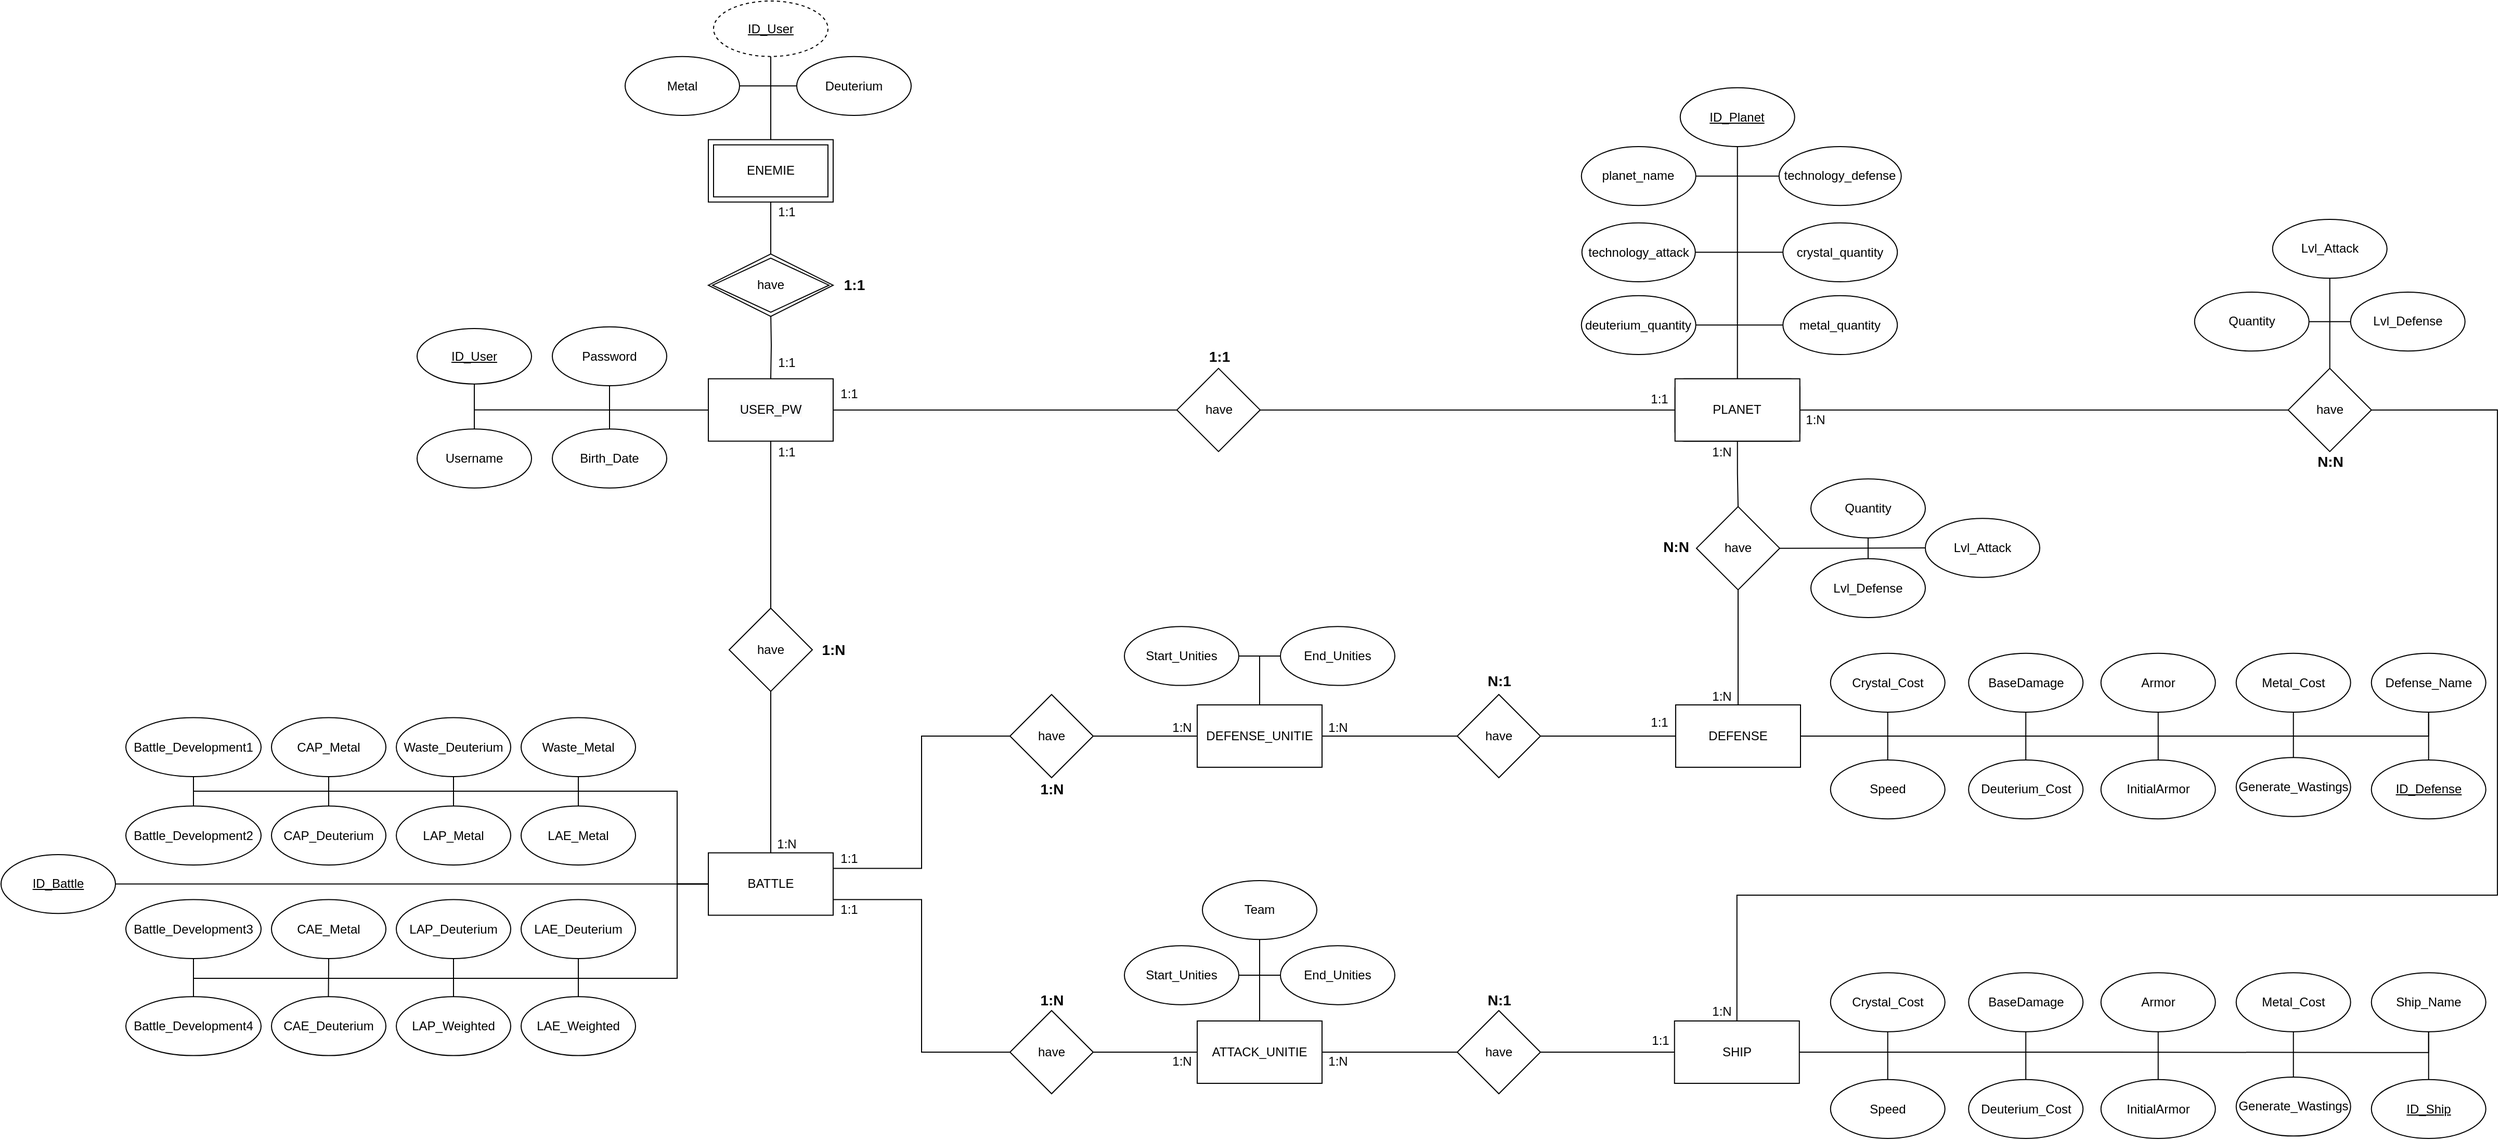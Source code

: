 <mxfile version="18.0.5" type="device"><diagram id="WYUygx-uGnB86wRrN0cQ" name="Page-1"><mxGraphModel dx="1038" dy="521" grid="1" gridSize="10" guides="1" tooltips="1" connect="1" arrows="1" fold="1" page="1" pageScale="1" pageWidth="827" pageHeight="1169" math="0" shadow="0"><root><mxCell id="0"/><mxCell id="1" parent="0"/><mxCell id="ohvW5mJ8egIb3ybMiCgC-167" style="edgeStyle=orthogonalEdgeStyle;rounded=0;orthogonalLoop=1;jettySize=auto;html=1;exitX=1;exitY=0.5;exitDx=0;exitDy=0;entryX=0;entryY=0.5;entryDx=0;entryDy=0;endArrow=none;endFill=0;" parent="1" source="6YIrO5ZXPDaVJEwFv6me-17" target="ohvW5mJ8egIb3ybMiCgC-154" edge="1"><mxGeometry relative="1" as="geometry"/></mxCell><mxCell id="6YIrO5ZXPDaVJEwFv6me-17" value="have" style="rhombus;whiteSpace=wrap;html=1;" parent="1" vertex="1"><mxGeometry x="1160.5" y="413.32" width="80" height="80" as="geometry"/></mxCell><mxCell id="j-4rNyqUVBgKODpqwFoY-155" style="edgeStyle=orthogonalEdgeStyle;rounded=0;orthogonalLoop=1;jettySize=auto;html=1;exitX=1;exitY=0.5;exitDx=0;exitDy=0;entryX=0.5;entryY=0;entryDx=0;entryDy=0;endArrow=none;endFill=0;" parent="1" source="6YIrO5ZXPDaVJEwFv6me-51" target="ohvW5mJ8egIb3ybMiCgC-158" edge="1"><mxGeometry relative="1" as="geometry"><Array as="points"><mxPoint x="2430" y="453"/><mxPoint x="2430" y="920"/><mxPoint x="1699" y="920"/></Array></mxGeometry></mxCell><mxCell id="j-4rNyqUVBgKODpqwFoY-156" style="edgeStyle=orthogonalEdgeStyle;rounded=0;orthogonalLoop=1;jettySize=auto;html=1;exitX=0.5;exitY=0;exitDx=0;exitDy=0;entryX=0.5;entryY=1;entryDx=0;entryDy=0;endArrow=none;endFill=0;" parent="1" source="6YIrO5ZXPDaVJEwFv6me-51" target="j-4rNyqUVBgKODpqwFoY-54" edge="1"><mxGeometry relative="1" as="geometry"/></mxCell><mxCell id="6YIrO5ZXPDaVJEwFv6me-51" value="have" style="rhombus;whiteSpace=wrap;html=1;" parent="1" vertex="1"><mxGeometry x="2228.87" y="413.32" width="80" height="80" as="geometry"/></mxCell><mxCell id="6YIrO5ZXPDaVJEwFv6me-54" value="DEFENSE" style="rounded=0;whiteSpace=wrap;html=1;" parent="1" vertex="1"><mxGeometry x="1640" y="736.99" width="120" height="60" as="geometry"/></mxCell><mxCell id="j-4rNyqUVBgKODpqwFoY-55" style="edgeStyle=orthogonalEdgeStyle;rounded=0;orthogonalLoop=1;jettySize=auto;html=1;exitX=0.5;exitY=0;exitDx=0;exitDy=0;entryX=0.5;entryY=0.95;entryDx=0;entryDy=0;endArrow=none;endFill=0;entryPerimeter=0;" parent="1" source="6YIrO5ZXPDaVJEwFv6me-103" target="6YIrO5ZXPDaVJEwFv6me-105" edge="1"><mxGeometry relative="1" as="geometry"><mxPoint x="770" y="729.98" as="targetPoint"/></mxGeometry></mxCell><mxCell id="j-4rNyqUVBgKODpqwFoY-112" style="edgeStyle=orthogonalEdgeStyle;rounded=0;orthogonalLoop=1;jettySize=auto;html=1;exitX=1;exitY=0.25;exitDx=0;exitDy=0;entryX=0;entryY=0.5;entryDx=0;entryDy=0;endArrow=none;endFill=0;" parent="1" source="6YIrO5ZXPDaVJEwFv6me-103" target="9C2i_kmbp8uAYkQODqvG-3" edge="1"><mxGeometry relative="1" as="geometry"><mxPoint x="970" y="767" as="targetPoint"/></mxGeometry></mxCell><mxCell id="j-4rNyqUVBgKODpqwFoY-114" style="edgeStyle=orthogonalEdgeStyle;rounded=0;orthogonalLoop=1;jettySize=auto;html=1;exitX=1;exitY=0.75;exitDx=0;exitDy=0;entryX=0;entryY=0.5;entryDx=0;entryDy=0;endArrow=none;endFill=0;" parent="1" source="6YIrO5ZXPDaVJEwFv6me-103" target="9C2i_kmbp8uAYkQODqvG-4" edge="1"><mxGeometry relative="1" as="geometry"><mxPoint x="970" y="1071" as="targetPoint"/></mxGeometry></mxCell><mxCell id="YRT9ZFOHaoRwkXGgSKSp-3" style="edgeStyle=orthogonalEdgeStyle;rounded=0;orthogonalLoop=1;jettySize=auto;html=1;exitX=0;exitY=0.5;exitDx=0;exitDy=0;entryX=0.5;entryY=1;entryDx=0;entryDy=0;endArrow=none;endFill=0;" parent="1" source="6YIrO5ZXPDaVJEwFv6me-103" target="YRT9ZFOHaoRwkXGgSKSp-1" edge="1"><mxGeometry relative="1" as="geometry"><Array as="points"><mxPoint x="680" y="909"/><mxPoint x="680" y="820"/><mxPoint x="215" y="820"/></Array></mxGeometry></mxCell><mxCell id="6YIrO5ZXPDaVJEwFv6me-103" value="BATTLE" style="rounded=0;whiteSpace=wrap;html=1;" parent="1" vertex="1"><mxGeometry x="710" y="879.3" width="120" height="60" as="geometry"/></mxCell><mxCell id="ohvW5mJ8egIb3ybMiCgC-115" style="edgeStyle=orthogonalEdgeStyle;rounded=0;orthogonalLoop=1;jettySize=auto;html=1;exitX=1;exitY=0.5;exitDx=0;exitDy=0;entryX=0;entryY=0.5;entryDx=0;entryDy=0;endArrow=none;endFill=0;" parent="1" source="6YIrO5ZXPDaVJEwFv6me-104" target="6YIrO5ZXPDaVJEwFv6me-103" edge="1"><mxGeometry relative="1" as="geometry"/></mxCell><mxCell id="6YIrO5ZXPDaVJEwFv6me-104" value="&lt;u&gt;ID_Battle&lt;/u&gt;" style="ellipse;whiteSpace=wrap;html=1;" parent="1" vertex="1"><mxGeometry x="30" y="880.96" width="110" height="56.67" as="geometry"/></mxCell><mxCell id="6YIrO5ZXPDaVJEwFv6me-105" value="have" style="rhombus;whiteSpace=wrap;html=1;" parent="1" vertex="1"><mxGeometry x="730" y="643.98" width="80" height="80" as="geometry"/></mxCell><mxCell id="6YIrO5ZXPDaVJEwFv6me-109" value="LAP_Metal" style="ellipse;whiteSpace=wrap;html=1;" parent="1" vertex="1"><mxGeometry x="410" y="834.29" width="110" height="56.67" as="geometry"/></mxCell><mxCell id="DW7gP-jCszb6vveydAVp-3" value="&lt;b&gt;&lt;font style=&quot;font-size: 14px&quot;&gt;1:1&lt;/font&gt;&lt;/b&gt;" style="text;html=1;align=center;verticalAlign=middle;resizable=0;points=[];autosize=1;strokeColor=none;fillColor=none;" parent="1" vertex="1"><mxGeometry x="1180.5" y="391.65" width="40" height="20" as="geometry"/></mxCell><mxCell id="DW7gP-jCszb6vveydAVp-5" value="&lt;font style=&quot;font-size: 12px&quot;&gt;1:N&lt;/font&gt;" style="text;html=1;align=center;verticalAlign=middle;resizable=0;points=[];autosize=1;strokeColor=none;fillColor=none;fontSize=14;" parent="1" vertex="1"><mxGeometry x="1668.87" y="1021" width="30" height="20" as="geometry"/></mxCell><mxCell id="DW7gP-jCszb6vveydAVp-11" value="1:N" style="text;html=1;align=center;verticalAlign=middle;resizable=0;points=[];autosize=1;strokeColor=none;fillColor=none;fontSize=12;" parent="1" vertex="1"><mxGeometry x="770" y="860.96" width="30" height="20" as="geometry"/></mxCell><mxCell id="DW7gP-jCszb6vveydAVp-12" value="&lt;font style=&quot;font-size: 14px&quot;&gt;&lt;b&gt;1:N&lt;/b&gt;&lt;/font&gt;" style="text;html=1;align=center;verticalAlign=middle;resizable=0;points=[];autosize=1;strokeColor=none;fillColor=none;fontSize=12;" parent="1" vertex="1"><mxGeometry x="810" y="673.98" width="40" height="20" as="geometry"/></mxCell><mxCell id="j-4rNyqUVBgKODpqwFoY-119" style="edgeStyle=orthogonalEdgeStyle;rounded=0;orthogonalLoop=1;jettySize=auto;html=1;exitX=1;exitY=0.5;exitDx=0;exitDy=0;entryX=0;entryY=0.5;entryDx=0;entryDy=0;endArrow=none;endFill=0;" parent="1" source="9C2i_kmbp8uAYkQODqvG-1" target="j-4rNyqUVBgKODpqwFoY-159" edge="1"><mxGeometry relative="1" as="geometry"><mxPoint x="1410" y="1071" as="targetPoint"/><mxPoint x="1300" y="1071" as="sourcePoint"/></mxGeometry></mxCell><mxCell id="ohvW5mJ8egIb3ybMiCgC-110" style="edgeStyle=orthogonalEdgeStyle;rounded=0;orthogonalLoop=1;jettySize=auto;html=1;exitX=0.5;exitY=1;exitDx=0;exitDy=0;entryX=0.5;entryY=0;entryDx=0;entryDy=0;endArrow=none;endFill=0;" parent="1" source="ohvW5mJ8egIb3ybMiCgC-94" target="ohvW5mJ8egIb3ybMiCgC-96" edge="1"><mxGeometry relative="1" as="geometry"/></mxCell><mxCell id="ohvW5mJ8egIb3ybMiCgC-94" value="CAP_Metal" style="ellipse;whiteSpace=wrap;html=1;" parent="1" vertex="1"><mxGeometry x="290" y="749.3" width="110" height="56.67" as="geometry"/></mxCell><mxCell id="ohvW5mJ8egIb3ybMiCgC-114" style="edgeStyle=orthogonalEdgeStyle;rounded=0;orthogonalLoop=1;jettySize=auto;html=1;exitX=0.5;exitY=1;exitDx=0;exitDy=0;endArrow=none;endFill=0;" parent="1" source="ohvW5mJ8egIb3ybMiCgC-95" edge="1"><mxGeometry relative="1" as="geometry"><mxPoint x="344.739" y="1019.3" as="targetPoint"/></mxGeometry></mxCell><mxCell id="ohvW5mJ8egIb3ybMiCgC-95" value="CAE_Metal" style="ellipse;whiteSpace=wrap;html=1;" parent="1" vertex="1"><mxGeometry x="290" y="924.29" width="110" height="56.67" as="geometry"/></mxCell><mxCell id="ohvW5mJ8egIb3ybMiCgC-96" value="CAP_Deuterium" style="ellipse;whiteSpace=wrap;html=1;" parent="1" vertex="1"><mxGeometry x="290" y="834.29" width="110" height="56.67" as="geometry"/></mxCell><mxCell id="YRT9ZFOHaoRwkXGgSKSp-2" style="edgeStyle=orthogonalEdgeStyle;rounded=0;orthogonalLoop=1;jettySize=auto;html=1;exitX=0.5;exitY=0;exitDx=0;exitDy=0;entryX=0;entryY=0.5;entryDx=0;entryDy=0;endArrow=none;endFill=0;" parent="1" source="YRT9ZFOHaoRwkXGgSKSp-6" target="6YIrO5ZXPDaVJEwFv6me-103" edge="1"><mxGeometry relative="1" as="geometry"><Array as="points"><mxPoint x="215" y="1000"/><mxPoint x="680" y="1000"/><mxPoint x="680" y="909"/></Array></mxGeometry></mxCell><mxCell id="ohvW5mJ8egIb3ybMiCgC-97" value="CAE_Deuterium" style="ellipse;whiteSpace=wrap;html=1;" parent="1" vertex="1"><mxGeometry x="290" y="1017.63" width="110" height="56.67" as="geometry"/></mxCell><mxCell id="ohvW5mJ8egIb3ybMiCgC-113" style="edgeStyle=orthogonalEdgeStyle;rounded=0;orthogonalLoop=1;jettySize=auto;html=1;exitX=0.5;exitY=1;exitDx=0;exitDy=0;entryX=0.5;entryY=0;entryDx=0;entryDy=0;endArrow=none;endFill=0;" parent="1" source="ohvW5mJ8egIb3ybMiCgC-100" target="ohvW5mJ8egIb3ybMiCgC-101" edge="1"><mxGeometry relative="1" as="geometry"/></mxCell><mxCell id="ohvW5mJ8egIb3ybMiCgC-100" value="LAP_Deuterium" style="ellipse;whiteSpace=wrap;html=1;" parent="1" vertex="1"><mxGeometry x="410" y="924.29" width="110" height="56.67" as="geometry"/></mxCell><mxCell id="ohvW5mJ8egIb3ybMiCgC-101" value="LAP_Weighted" style="ellipse;whiteSpace=wrap;html=1;" parent="1" vertex="1"><mxGeometry x="410" y="1017.63" width="110" height="56.67" as="geometry"/></mxCell><mxCell id="ohvW5mJ8egIb3ybMiCgC-102" value="LAE_Metal" style="ellipse;whiteSpace=wrap;html=1;" parent="1" vertex="1"><mxGeometry x="530" y="834.29" width="110" height="56.67" as="geometry"/></mxCell><mxCell id="ohvW5mJ8egIb3ybMiCgC-112" style="edgeStyle=orthogonalEdgeStyle;rounded=0;orthogonalLoop=1;jettySize=auto;html=1;exitX=0.5;exitY=1;exitDx=0;exitDy=0;entryX=0.5;entryY=0;entryDx=0;entryDy=0;endArrow=none;endFill=0;" parent="1" source="ohvW5mJ8egIb3ybMiCgC-103" target="ohvW5mJ8egIb3ybMiCgC-104" edge="1"><mxGeometry relative="1" as="geometry"/></mxCell><mxCell id="ohvW5mJ8egIb3ybMiCgC-103" value="LAE_Deuterium" style="ellipse;whiteSpace=wrap;html=1;" parent="1" vertex="1"><mxGeometry x="530" y="924.29" width="110" height="56.67" as="geometry"/></mxCell><mxCell id="ohvW5mJ8egIb3ybMiCgC-104" value="LAE_Weighted" style="ellipse;whiteSpace=wrap;html=1;" parent="1" vertex="1"><mxGeometry x="530" y="1017.63" width="110" height="56.67" as="geometry"/></mxCell><mxCell id="ohvW5mJ8egIb3ybMiCgC-108" style="edgeStyle=orthogonalEdgeStyle;rounded=0;orthogonalLoop=1;jettySize=auto;html=1;exitX=0.5;exitY=1;exitDx=0;exitDy=0;entryX=0.5;entryY=0;entryDx=0;entryDy=0;endArrow=none;endFill=0;" parent="1" source="ohvW5mJ8egIb3ybMiCgC-105" target="ohvW5mJ8egIb3ybMiCgC-102" edge="1"><mxGeometry relative="1" as="geometry"/></mxCell><mxCell id="ohvW5mJ8egIb3ybMiCgC-105" value="Waste_Metal" style="ellipse;whiteSpace=wrap;html=1;" parent="1" vertex="1"><mxGeometry x="530" y="749.3" width="110" height="56.67" as="geometry"/></mxCell><mxCell id="ohvW5mJ8egIb3ybMiCgC-109" style="edgeStyle=orthogonalEdgeStyle;rounded=0;orthogonalLoop=1;jettySize=auto;html=1;exitX=0.5;exitY=1;exitDx=0;exitDy=0;entryX=0.5;entryY=0;entryDx=0;entryDy=0;endArrow=none;endFill=0;" parent="1" source="ohvW5mJ8egIb3ybMiCgC-106" target="6YIrO5ZXPDaVJEwFv6me-109" edge="1"><mxGeometry relative="1" as="geometry"/></mxCell><mxCell id="ohvW5mJ8egIb3ybMiCgC-106" value="Waste_Deuterium" style="ellipse;whiteSpace=wrap;html=1;" parent="1" vertex="1"><mxGeometry x="410" y="749.3" width="110" height="56.67" as="geometry"/></mxCell><mxCell id="ohvW5mJ8egIb3ybMiCgC-116" style="edgeStyle=orthogonalEdgeStyle;rounded=0;orthogonalLoop=1;jettySize=auto;html=1;exitX=0;exitY=0.5;exitDx=0;exitDy=0;entryX=0.5;entryY=1;entryDx=0;entryDy=0;endArrow=none;endFill=0;" parent="1" source="ohvW5mJ8egIb3ybMiCgC-117" target="ohvW5mJ8egIb3ybMiCgC-121" edge="1"><mxGeometry relative="1" as="geometry"/></mxCell><mxCell id="ohvW5mJ8egIb3ybMiCgC-168" style="edgeStyle=orthogonalEdgeStyle;rounded=0;orthogonalLoop=1;jettySize=auto;html=1;exitX=1;exitY=0.5;exitDx=0;exitDy=0;entryX=0;entryY=0.5;entryDx=0;entryDy=0;endArrow=none;endFill=0;" parent="1" source="ohvW5mJ8egIb3ybMiCgC-117" target="6YIrO5ZXPDaVJEwFv6me-17" edge="1"><mxGeometry relative="1" as="geometry"/></mxCell><mxCell id="5bpoeHParDZE0IXTmBn5-54" style="edgeStyle=orthogonalEdgeStyle;rounded=0;orthogonalLoop=1;jettySize=auto;html=1;exitX=0.5;exitY=1;exitDx=0;exitDy=0;entryX=0.5;entryY=0;entryDx=0;entryDy=0;endArrow=none;endFill=0;" parent="1" source="ohvW5mJ8egIb3ybMiCgC-117" target="6YIrO5ZXPDaVJEwFv6me-105" edge="1"><mxGeometry relative="1" as="geometry"/></mxCell><mxCell id="ohvW5mJ8egIb3ybMiCgC-117" value="&lt;span style=&quot;color: rgb(0, 0, 0); font-family: helvetica; font-size: 12px; font-style: normal; font-weight: 400; letter-spacing: normal; text-align: center; text-indent: 0px; text-transform: none; word-spacing: 0px; background-color: rgb(248, 249, 250); display: inline; float: none;&quot;&gt;USER_PW&lt;/span&gt;" style="rounded=0;whiteSpace=wrap;html=1;" parent="1" vertex="1"><mxGeometry x="710" y="423.32" width="120" height="60" as="geometry"/></mxCell><mxCell id="ohvW5mJ8egIb3ybMiCgC-118" value="1:1" style="text;html=1;align=center;verticalAlign=middle;resizable=0;points=[];autosize=1;strokeColor=none;fillColor=none;" parent="1" vertex="1"><mxGeometry x="830" y="428.31" width="30" height="20" as="geometry"/></mxCell><mxCell id="ohvW5mJ8egIb3ybMiCgC-119" value="&lt;font style=&quot;font-size: 12px&quot;&gt;1:1&lt;/font&gt;" style="text;html=1;align=center;verticalAlign=middle;resizable=0;points=[];autosize=1;strokeColor=none;fillColor=none;fontSize=14;" parent="1" vertex="1"><mxGeometry x="770" y="483.32" width="30" height="20" as="geometry"/></mxCell><mxCell id="ohvW5mJ8egIb3ybMiCgC-120" style="edgeStyle=orthogonalEdgeStyle;rounded=0;orthogonalLoop=1;jettySize=auto;html=1;exitX=0.5;exitY=1;exitDx=0;exitDy=0;entryX=0.5;entryY=0;entryDx=0;entryDy=0;endArrow=none;endFill=0;" parent="1" source="ohvW5mJ8egIb3ybMiCgC-121" target="ohvW5mJ8egIb3ybMiCgC-122" edge="1"><mxGeometry relative="1" as="geometry"/></mxCell><mxCell id="ohvW5mJ8egIb3ybMiCgC-121" value="&lt;u&gt;ID_User&lt;/u&gt;" style="ellipse;whiteSpace=wrap;html=1;" parent="1" vertex="1"><mxGeometry x="430" y="374.99" width="110" height="53.33" as="geometry"/></mxCell><mxCell id="ohvW5mJ8egIb3ybMiCgC-122" value="Username" style="ellipse;whiteSpace=wrap;html=1;" parent="1" vertex="1"><mxGeometry x="430" y="471.65" width="110" height="56.67" as="geometry"/></mxCell><mxCell id="ohvW5mJ8egIb3ybMiCgC-123" value="Birth_Date" style="ellipse;whiteSpace=wrap;html=1;" parent="1" vertex="1"><mxGeometry x="560" y="471.65" width="110" height="56.67" as="geometry"/></mxCell><mxCell id="ohvW5mJ8egIb3ybMiCgC-124" style="edgeStyle=orthogonalEdgeStyle;rounded=0;orthogonalLoop=1;jettySize=auto;html=1;exitX=0.5;exitY=1;exitDx=0;exitDy=0;entryX=0.5;entryY=0;entryDx=0;entryDy=0;endArrow=none;endFill=0;" parent="1" source="ohvW5mJ8egIb3ybMiCgC-125" target="ohvW5mJ8egIb3ybMiCgC-123" edge="1"><mxGeometry relative="1" as="geometry"/></mxCell><mxCell id="ohvW5mJ8egIb3ybMiCgC-125" value="Password" style="ellipse;whiteSpace=wrap;html=1;" parent="1" vertex="1"><mxGeometry x="560" y="373.32" width="110" height="56.67" as="geometry"/></mxCell><mxCell id="ohvW5mJ8egIb3ybMiCgC-126" style="edgeStyle=orthogonalEdgeStyle;rounded=0;orthogonalLoop=1;jettySize=auto;html=1;exitX=0.5;exitY=1;exitDx=0;exitDy=0;entryX=0.5;entryY=0;entryDx=0;entryDy=0;endArrow=none;endFill=0;" parent="1" target="ohvW5mJ8egIb3ybMiCgC-117" edge="1"><mxGeometry relative="1" as="geometry"><mxPoint x="770" y="358.32" as="sourcePoint"/></mxGeometry></mxCell><mxCell id="ohvW5mJ8egIb3ybMiCgC-127" style="edgeStyle=orthogonalEdgeStyle;rounded=0;orthogonalLoop=1;jettySize=auto;html=1;exitX=0.5;exitY=0;exitDx=0;exitDy=0;entryX=0.5;entryY=1;entryDx=0;entryDy=0;endArrow=none;endFill=0;" parent="1" source="ohvW5mJ8egIb3ybMiCgC-128" target="ohvW5mJ8egIb3ybMiCgC-130" edge="1"><mxGeometry relative="1" as="geometry"/></mxCell><mxCell id="ohvW5mJ8egIb3ybMiCgC-128" value="have" style="shape=rhombus;double=1;perimeter=rhombusPerimeter;whiteSpace=wrap;html=1;align=center;" parent="1" vertex="1"><mxGeometry x="710" y="303.33" width="120" height="60" as="geometry"/></mxCell><mxCell id="ohvW5mJ8egIb3ybMiCgC-130" value="&lt;span style=&quot;font-family: helvetica;&quot;&gt;ENEMIE&lt;/span&gt;" style="shape=ext;margin=3;double=1;whiteSpace=wrap;html=1;align=center;" parent="1" vertex="1"><mxGeometry x="710" y="193.33" width="120" height="60" as="geometry"/></mxCell><mxCell id="ohvW5mJ8egIb3ybMiCgC-131" value="Deuterium" style="ellipse;whiteSpace=wrap;html=1;" parent="1" vertex="1"><mxGeometry x="795" y="113.33" width="110" height="56.67" as="geometry"/></mxCell><mxCell id="zBSGr6cAdrhat2l4cwSK-2" style="edgeStyle=orthogonalEdgeStyle;rounded=0;orthogonalLoop=1;jettySize=auto;html=1;exitX=1;exitY=0.5;exitDx=0;exitDy=0;entryX=0;entryY=0.5;entryDx=0;entryDy=0;endArrow=none;endFill=0;" edge="1" parent="1" source="ohvW5mJ8egIb3ybMiCgC-134" target="ohvW5mJ8egIb3ybMiCgC-131"><mxGeometry relative="1" as="geometry"/></mxCell><mxCell id="ohvW5mJ8egIb3ybMiCgC-134" value="Metal" style="ellipse;whiteSpace=wrap;html=1;" parent="1" vertex="1"><mxGeometry x="630" y="113.33" width="110" height="56.67" as="geometry"/></mxCell><mxCell id="zBSGr6cAdrhat2l4cwSK-1" style="edgeStyle=orthogonalEdgeStyle;rounded=0;orthogonalLoop=1;jettySize=auto;html=1;exitX=0.5;exitY=1;exitDx=0;exitDy=0;entryX=0.5;entryY=0;entryDx=0;entryDy=0;endArrow=none;endFill=0;" edge="1" parent="1" source="ohvW5mJ8egIb3ybMiCgC-136" target="ohvW5mJ8egIb3ybMiCgC-130"><mxGeometry relative="1" as="geometry"/></mxCell><mxCell id="ohvW5mJ8egIb3ybMiCgC-136" value="&lt;u&gt;ID_User&lt;/u&gt;" style="ellipse;whiteSpace=wrap;html=1;align=center;dashed=1;" parent="1" vertex="1"><mxGeometry x="715" y="60.0" width="110" height="53.33" as="geometry"/></mxCell><mxCell id="ohvW5mJ8egIb3ybMiCgC-137" value="1:1" style="text;html=1;align=center;verticalAlign=middle;resizable=0;points=[];autosize=1;strokeColor=none;fillColor=none;" parent="1" vertex="1"><mxGeometry x="770" y="398.32" width="30" height="20" as="geometry"/></mxCell><mxCell id="ohvW5mJ8egIb3ybMiCgC-138" value="1:1" style="text;html=1;align=center;verticalAlign=middle;resizable=0;points=[];autosize=1;strokeColor=none;fillColor=none;" parent="1" vertex="1"><mxGeometry x="770" y="253.33" width="30" height="20" as="geometry"/></mxCell><mxCell id="ohvW5mJ8egIb3ybMiCgC-139" value="&lt;font style=&quot;font-size: 14px&quot;&gt;&lt;b&gt;1:1&lt;/b&gt;&lt;/font&gt;" style="text;html=1;align=center;verticalAlign=middle;resizable=0;points=[];autosize=1;strokeColor=none;fillColor=none;fontSize=12;" parent="1" vertex="1"><mxGeometry x="830" y="323.33" width="40" height="20" as="geometry"/></mxCell><mxCell id="ohvW5mJ8egIb3ybMiCgC-140" style="edgeStyle=orthogonalEdgeStyle;rounded=0;orthogonalLoop=1;jettySize=auto;html=1;exitX=0.5;exitY=0;exitDx=0;exitDy=0;entryX=0.5;entryY=1;entryDx=0;entryDy=0;endArrow=none;endFill=0;" parent="1" source="ohvW5mJ8egIb3ybMiCgC-141" target="ohvW5mJ8egIb3ybMiCgC-143" edge="1"><mxGeometry relative="1" as="geometry"/></mxCell><mxCell id="ohvW5mJ8egIb3ybMiCgC-141" value="PLANET" style="rounded=1;whiteSpace=wrap;html=1;" parent="1" vertex="1"><mxGeometry x="1639.37" y="423.32" width="120" height="60" as="geometry"/></mxCell><mxCell id="ohvW5mJ8egIb3ybMiCgC-143" value="&lt;u&gt;ID_Planet&lt;/u&gt;" style="ellipse;whiteSpace=wrap;html=1;" parent="1" vertex="1"><mxGeometry x="1644.37" y="143.32" width="110" height="56.67" as="geometry"/></mxCell><mxCell id="ohvW5mJ8egIb3ybMiCgC-144" style="edgeStyle=orthogonalEdgeStyle;rounded=0;orthogonalLoop=1;jettySize=auto;html=1;exitX=1;exitY=0.5;exitDx=0;exitDy=0;entryX=0;entryY=0.5;entryDx=0;entryDy=0;endArrow=none;endFill=0;" parent="1" source="ohvW5mJ8egIb3ybMiCgC-145" target="ohvW5mJ8egIb3ybMiCgC-150" edge="1"><mxGeometry relative="1" as="geometry"/></mxCell><mxCell id="ohvW5mJ8egIb3ybMiCgC-145" value="planet_name" style="ellipse;whiteSpace=wrap;html=1;" parent="1" vertex="1"><mxGeometry x="1549.37" y="199.99" width="110" height="56.67" as="geometry"/></mxCell><mxCell id="ohvW5mJ8egIb3ybMiCgC-146" value="crystal_quantity" style="ellipse;whiteSpace=wrap;html=1;" parent="1" vertex="1"><mxGeometry x="1743.13" y="273.32" width="110" height="56.67" as="geometry"/></mxCell><mxCell id="ohvW5mJ8egIb3ybMiCgC-147" value="metal_quantity" style="ellipse;whiteSpace=wrap;html=1;" parent="1" vertex="1"><mxGeometry x="1743.13" y="343.32" width="110" height="56.67" as="geometry"/></mxCell><mxCell id="ohvW5mJ8egIb3ybMiCgC-148" style="edgeStyle=orthogonalEdgeStyle;rounded=0;orthogonalLoop=1;jettySize=auto;html=1;exitX=1;exitY=0.5;exitDx=0;exitDy=0;entryX=0;entryY=0.5;entryDx=0;entryDy=0;endArrow=none;endFill=0;" parent="1" source="ohvW5mJ8egIb3ybMiCgC-149" target="ohvW5mJ8egIb3ybMiCgC-147" edge="1"><mxGeometry relative="1" as="geometry"/></mxCell><mxCell id="ohvW5mJ8egIb3ybMiCgC-149" value="deuterium_quantity" style="ellipse;whiteSpace=wrap;html=1;" parent="1" vertex="1"><mxGeometry x="1549.37" y="343.32" width="110" height="56.67" as="geometry"/></mxCell><mxCell id="ohvW5mJ8egIb3ybMiCgC-150" value="technology_defense" style="ellipse;whiteSpace=wrap;html=1;" parent="1" vertex="1"><mxGeometry x="1739.37" y="199.99" width="117.51" height="56.67" as="geometry"/></mxCell><mxCell id="ohvW5mJ8egIb3ybMiCgC-151" style="edgeStyle=orthogonalEdgeStyle;rounded=0;orthogonalLoop=1;jettySize=auto;html=1;exitX=1;exitY=0.5;exitDx=0;exitDy=0;entryX=0;entryY=0.5;entryDx=0;entryDy=0;endArrow=none;endFill=0;" parent="1" source="ohvW5mJ8egIb3ybMiCgC-152" target="ohvW5mJ8egIb3ybMiCgC-146" edge="1"><mxGeometry relative="1" as="geometry"/></mxCell><mxCell id="ohvW5mJ8egIb3ybMiCgC-152" value="technology_attack" style="ellipse;whiteSpace=wrap;html=1;" parent="1" vertex="1"><mxGeometry x="1549.87" y="273.32" width="109" height="56.67" as="geometry"/></mxCell><mxCell id="j-4rNyqUVBgKODpqwFoY-95" style="edgeStyle=orthogonalEdgeStyle;rounded=0;orthogonalLoop=1;jettySize=auto;html=1;exitX=0.5;exitY=1;exitDx=0;exitDy=0;entryX=0.5;entryY=0;entryDx=0;entryDy=0;endArrow=none;endFill=0;" parent="1" source="ohvW5mJ8egIb3ybMiCgC-154" target="j-4rNyqUVBgKODpqwFoY-36" edge="1"><mxGeometry relative="1" as="geometry"/></mxCell><mxCell id="j-4rNyqUVBgKODpqwFoY-154" style="edgeStyle=orthogonalEdgeStyle;rounded=0;orthogonalLoop=1;jettySize=auto;html=1;exitX=1;exitY=0.5;exitDx=0;exitDy=0;entryX=0;entryY=0.5;entryDx=0;entryDy=0;endArrow=none;endFill=0;" parent="1" source="ohvW5mJ8egIb3ybMiCgC-154" target="6YIrO5ZXPDaVJEwFv6me-51" edge="1"><mxGeometry relative="1" as="geometry"/></mxCell><mxCell id="ohvW5mJ8egIb3ybMiCgC-154" value="PLANET" style="rounded=0;whiteSpace=wrap;html=1;" parent="1" vertex="1"><mxGeometry x="1639.37" y="423.32" width="120" height="60" as="geometry"/></mxCell><mxCell id="ohvW5mJ8egIb3ybMiCgC-155" value="1:1" style="text;html=1;align=center;verticalAlign=middle;resizable=0;points=[];autosize=1;strokeColor=none;fillColor=none;" parent="1" vertex="1"><mxGeometry x="1609.37" y="433.32" width="30" height="20" as="geometry"/></mxCell><mxCell id="ohvW5mJ8egIb3ybMiCgC-157" value="1:N" style="text;html=1;align=center;verticalAlign=middle;resizable=0;points=[];autosize=1;strokeColor=none;fillColor=none;fontSize=12;" parent="1" vertex="1"><mxGeometry x="1758.87" y="453.32" width="30" height="20" as="geometry"/></mxCell><mxCell id="j-4rNyqUVBgKODpqwFoY-89" style="edgeStyle=orthogonalEdgeStyle;rounded=0;orthogonalLoop=1;jettySize=auto;html=1;exitX=1;exitY=0.5;exitDx=0;exitDy=0;entryX=0.5;entryY=1;entryDx=0;entryDy=0;endArrow=none;endFill=0;" parent="1" source="ohvW5mJ8egIb3ybMiCgC-158" target="j-4rNyqUVBgKODpqwFoY-3" edge="1"><mxGeometry relative="1" as="geometry"/></mxCell><mxCell id="ohvW5mJ8egIb3ybMiCgC-158" value="SHIP" style="rounded=0;whiteSpace=wrap;html=1;" parent="1" vertex="1"><mxGeometry x="1638.87" y="1041.0" width="120" height="60" as="geometry"/></mxCell><mxCell id="ohvW5mJ8egIb3ybMiCgC-165" value="&lt;font style=&quot;font-size: 12px&quot;&gt;1:N&lt;/font&gt;" style="text;html=1;align=center;verticalAlign=middle;resizable=0;points=[];autosize=1;strokeColor=none;fillColor=none;fontSize=14;" parent="1" vertex="1"><mxGeometry x="1668.87" y="483.32" width="30" height="20" as="geometry"/></mxCell><mxCell id="j-4rNyqUVBgKODpqwFoY-1" value="&lt;u&gt;ID_Ship&lt;/u&gt;" style="ellipse;whiteSpace=wrap;html=1;" parent="1" vertex="1"><mxGeometry x="2308.87" y="1097.33" width="110" height="56.67" as="geometry"/></mxCell><mxCell id="j-4rNyqUVBgKODpqwFoY-90" style="edgeStyle=orthogonalEdgeStyle;rounded=0;orthogonalLoop=1;jettySize=auto;html=1;exitX=0.5;exitY=1;exitDx=0;exitDy=0;entryX=0.5;entryY=0;entryDx=0;entryDy=0;endArrow=none;endFill=0;" parent="1" source="j-4rNyqUVBgKODpqwFoY-3" target="j-4rNyqUVBgKODpqwFoY-1" edge="1"><mxGeometry relative="1" as="geometry"/></mxCell><mxCell id="j-4rNyqUVBgKODpqwFoY-3" value="Ship_Name" style="ellipse;whiteSpace=wrap;html=1;" parent="1" vertex="1"><mxGeometry x="2308.87" y="994.66" width="110" height="56.67" as="geometry"/></mxCell><mxCell id="j-4rNyqUVBgKODpqwFoY-91" style="edgeStyle=orthogonalEdgeStyle;rounded=0;orthogonalLoop=1;jettySize=auto;html=1;exitX=0.5;exitY=1;exitDx=0;exitDy=0;entryX=0.5;entryY=0;entryDx=0;entryDy=0;endArrow=none;endFill=0;" parent="1" source="j-4rNyqUVBgKODpqwFoY-5" target="j-4rNyqUVBgKODpqwFoY-15" edge="1"><mxGeometry relative="1" as="geometry"/></mxCell><mxCell id="j-4rNyqUVBgKODpqwFoY-5" value="&lt;div&gt;Metal_&lt;span&gt;Cost&lt;/span&gt;&lt;/div&gt;" style="ellipse;whiteSpace=wrap;html=1;" parent="1" vertex="1"><mxGeometry x="2178.87" y="994.66" width="110" height="56.67" as="geometry"/></mxCell><mxCell id="j-4rNyqUVBgKODpqwFoY-94" style="edgeStyle=orthogonalEdgeStyle;rounded=0;orthogonalLoop=1;jettySize=auto;html=1;exitX=0.5;exitY=1;exitDx=0;exitDy=0;entryX=0.5;entryY=0;entryDx=0;entryDy=0;endArrow=none;endFill=0;" parent="1" source="j-4rNyqUVBgKODpqwFoY-6" target="j-4rNyqUVBgKODpqwFoY-13" edge="1"><mxGeometry relative="1" as="geometry"/></mxCell><mxCell id="j-4rNyqUVBgKODpqwFoY-6" value="&lt;div&gt;Crystal&lt;span&gt;_Cost&lt;/span&gt;&lt;/div&gt;" style="ellipse;whiteSpace=wrap;html=1;" parent="1" vertex="1"><mxGeometry x="1788.87" y="994.66" width="110" height="56.67" as="geometry"/></mxCell><mxCell id="j-4rNyqUVBgKODpqwFoY-7" value="&lt;div&gt;&lt;span style=&quot;font-weight: normal&quot;&gt;Deuteri&lt;span&gt;um_Co&lt;/span&gt;&lt;span&gt;st&lt;/span&gt;&lt;/span&gt;&lt;/div&gt;" style="ellipse;whiteSpace=wrap;html=1;fontStyle=1" parent="1" vertex="1"><mxGeometry x="1921.62" y="1097.33" width="110" height="56.67" as="geometry"/></mxCell><mxCell id="j-4rNyqUVBgKODpqwFoY-9" value="&lt;div&gt;InitialA&lt;span&gt;rmor&lt;/span&gt;&lt;/div&gt;" style="ellipse;whiteSpace=wrap;html=1;" parent="1" vertex="1"><mxGeometry x="2048.87" y="1097.33" width="110" height="56.67" as="geometry"/></mxCell><mxCell id="j-4rNyqUVBgKODpqwFoY-92" style="edgeStyle=orthogonalEdgeStyle;rounded=0;orthogonalLoop=1;jettySize=auto;html=1;exitX=0.5;exitY=1;exitDx=0;exitDy=0;entryX=0.5;entryY=0;entryDx=0;entryDy=0;endArrow=none;endFill=0;" parent="1" source="j-4rNyqUVBgKODpqwFoY-10" target="j-4rNyqUVBgKODpqwFoY-9" edge="1"><mxGeometry relative="1" as="geometry"/></mxCell><mxCell id="j-4rNyqUVBgKODpqwFoY-10" value="Armor" style="ellipse;whiteSpace=wrap;html=1;" parent="1" vertex="1"><mxGeometry x="2048.87" y="994.66" width="110" height="56.67" as="geometry"/></mxCell><mxCell id="j-4rNyqUVBgKODpqwFoY-93" style="edgeStyle=orthogonalEdgeStyle;rounded=0;orthogonalLoop=1;jettySize=auto;html=1;exitX=0.5;exitY=1;exitDx=0;exitDy=0;entryX=0.5;entryY=0;entryDx=0;entryDy=0;endArrow=none;endFill=0;" parent="1" source="j-4rNyqUVBgKODpqwFoY-11" target="j-4rNyqUVBgKODpqwFoY-7" edge="1"><mxGeometry relative="1" as="geometry"/></mxCell><mxCell id="j-4rNyqUVBgKODpqwFoY-11" value="&lt;div&gt;BaseDama&lt;span&gt;ge&lt;/span&gt;&lt;/div&gt;" style="ellipse;whiteSpace=wrap;html=1;" parent="1" vertex="1"><mxGeometry x="1921.62" y="994.66" width="110" height="56.67" as="geometry"/></mxCell><mxCell id="j-4rNyqUVBgKODpqwFoY-13" value="Speed" style="ellipse;whiteSpace=wrap;html=1;" parent="1" vertex="1"><mxGeometry x="1788.87" y="1097.33" width="110" height="56.67" as="geometry"/></mxCell><mxCell id="j-4rNyqUVBgKODpqwFoY-15" value="&lt;div&gt;Generate_&lt;span&gt;Wastings&lt;/span&gt;&lt;/div&gt;" style="ellipse;whiteSpace=wrap;html=1;" parent="1" vertex="1"><mxGeometry x="2178.87" y="1095.0" width="110" height="56.67" as="geometry"/></mxCell><mxCell id="j-4rNyqUVBgKODpqwFoY-49" style="edgeStyle=orthogonalEdgeStyle;rounded=0;orthogonalLoop=1;jettySize=auto;html=1;exitX=0.5;exitY=1;exitDx=0;exitDy=0;entryX=0.5;entryY=0;entryDx=0;entryDy=0;endArrow=none;endFill=0;" parent="1" source="j-4rNyqUVBgKODpqwFoY-36" target="6YIrO5ZXPDaVJEwFv6me-54" edge="1"><mxGeometry relative="1" as="geometry"/></mxCell><mxCell id="j-4rNyqUVBgKODpqwFoY-78" style="edgeStyle=orthogonalEdgeStyle;rounded=0;orthogonalLoop=1;jettySize=auto;html=1;exitX=1;exitY=0.5;exitDx=0;exitDy=0;entryX=0;entryY=0.5;entryDx=0;entryDy=0;endArrow=none;endFill=0;" parent="1" source="j-4rNyqUVBgKODpqwFoY-36" target="j-4rNyqUVBgKODpqwFoY-77" edge="1"><mxGeometry relative="1" as="geometry"/></mxCell><mxCell id="j-4rNyqUVBgKODpqwFoY-36" value="have" style="rhombus;whiteSpace=wrap;html=1;" parent="1" vertex="1"><mxGeometry x="1660" y="546.33" width="80" height="80" as="geometry"/></mxCell><mxCell id="j-4rNyqUVBgKODpqwFoY-38" value="&lt;b&gt;&lt;font style=&quot;font-size: 14px&quot;&gt;N:N&lt;/font&gt;&lt;/b&gt;" style="text;html=1;align=center;verticalAlign=middle;resizable=0;points=[];autosize=1;strokeColor=none;fillColor=none;fontSize=14;" parent="1" vertex="1"><mxGeometry x="1620" y="574.99" width="40" height="20" as="geometry"/></mxCell><mxCell id="j-4rNyqUVBgKODpqwFoY-50" value="1:N" style="text;html=1;align=center;verticalAlign=middle;resizable=0;points=[];autosize=1;strokeColor=none;fillColor=none;fontSize=12;" parent="1" vertex="1"><mxGeometry x="1668.87" y="718.65" width="30" height="20" as="geometry"/></mxCell><mxCell id="j-4rNyqUVBgKODpqwFoY-157" style="edgeStyle=orthogonalEdgeStyle;rounded=0;orthogonalLoop=1;jettySize=auto;html=1;exitX=1;exitY=0.5;exitDx=0;exitDy=0;entryX=0;entryY=0.5;entryDx=0;entryDy=0;endArrow=none;endFill=0;" parent="1" source="j-4rNyqUVBgKODpqwFoY-52" target="j-4rNyqUVBgKODpqwFoY-53" edge="1"><mxGeometry relative="1" as="geometry"/></mxCell><mxCell id="j-4rNyqUVBgKODpqwFoY-52" value="Quantity" style="ellipse;whiteSpace=wrap;html=1;" parent="1" vertex="1"><mxGeometry x="2138.87" y="339.99" width="110" height="56.67" as="geometry"/></mxCell><mxCell id="j-4rNyqUVBgKODpqwFoY-53" value="Lvl_Defense" style="ellipse;whiteSpace=wrap;html=1;" parent="1" vertex="1"><mxGeometry x="2288.87" y="339.99" width="110" height="56.67" as="geometry"/></mxCell><mxCell id="j-4rNyqUVBgKODpqwFoY-54" value="Lvl_Attack" style="ellipse;whiteSpace=wrap;html=1;" parent="1" vertex="1"><mxGeometry x="2213.87" y="269.99" width="110" height="56.67" as="geometry"/></mxCell><mxCell id="j-4rNyqUVBgKODpqwFoY-74" style="edgeStyle=orthogonalEdgeStyle;rounded=0;orthogonalLoop=1;jettySize=auto;html=1;exitX=0.5;exitY=1;exitDx=0;exitDy=0;entryX=0.5;entryY=0;entryDx=0;entryDy=0;endArrow=none;endFill=0;" parent="1" source="j-4rNyqUVBgKODpqwFoY-75" target="j-4rNyqUVBgKODpqwFoY-76" edge="1"><mxGeometry relative="1" as="geometry"/></mxCell><mxCell id="j-4rNyqUVBgKODpqwFoY-75" value="Quantity" style="ellipse;whiteSpace=wrap;html=1;" parent="1" vertex="1"><mxGeometry x="1770" y="519.66" width="110" height="56.67" as="geometry"/></mxCell><mxCell id="j-4rNyqUVBgKODpqwFoY-76" value="Lvl_Defense" style="ellipse;whiteSpace=wrap;html=1;" parent="1" vertex="1"><mxGeometry x="1770" y="596.33" width="110" height="56.67" as="geometry"/></mxCell><mxCell id="j-4rNyqUVBgKODpqwFoY-77" value="Lvl_Attack" style="ellipse;whiteSpace=wrap;html=1;" parent="1" vertex="1"><mxGeometry x="1880" y="557.66" width="110" height="56.67" as="geometry"/></mxCell><mxCell id="j-4rNyqUVBgKODpqwFoY-96" style="edgeStyle=orthogonalEdgeStyle;rounded=0;orthogonalLoop=1;jettySize=auto;html=1;exitX=1;exitY=0.5;exitDx=0;exitDy=0;entryX=0.5;entryY=1;entryDx=0;entryDy=0;endArrow=none;endFill=0;" parent="1" source="6YIrO5ZXPDaVJEwFv6me-54" target="j-4rNyqUVBgKODpqwFoY-99" edge="1"><mxGeometry relative="1" as="geometry"><mxPoint x="1810" y="767.33" as="sourcePoint"/></mxGeometry></mxCell><mxCell id="j-4rNyqUVBgKODpqwFoY-97" value="&lt;u&gt;ID_Defense&lt;/u&gt;" style="ellipse;whiteSpace=wrap;html=1;" parent="1" vertex="1"><mxGeometry x="2308.87" y="789.99" width="110" height="56.67" as="geometry"/></mxCell><mxCell id="j-4rNyqUVBgKODpqwFoY-98" style="edgeStyle=orthogonalEdgeStyle;rounded=0;orthogonalLoop=1;jettySize=auto;html=1;exitX=0.5;exitY=1;exitDx=0;exitDy=0;entryX=0.5;entryY=0;entryDx=0;entryDy=0;endArrow=none;endFill=0;" parent="1" source="j-4rNyqUVBgKODpqwFoY-99" target="j-4rNyqUVBgKODpqwFoY-97" edge="1"><mxGeometry relative="1" as="geometry"/></mxCell><mxCell id="j-4rNyqUVBgKODpqwFoY-99" value="Defense_Name" style="ellipse;whiteSpace=wrap;html=1;" parent="1" vertex="1"><mxGeometry x="2308.87" y="687.32" width="110" height="56.67" as="geometry"/></mxCell><mxCell id="j-4rNyqUVBgKODpqwFoY-100" style="edgeStyle=orthogonalEdgeStyle;rounded=0;orthogonalLoop=1;jettySize=auto;html=1;exitX=0.5;exitY=1;exitDx=0;exitDy=0;entryX=0.5;entryY=0;entryDx=0;entryDy=0;endArrow=none;endFill=0;" parent="1" source="j-4rNyqUVBgKODpqwFoY-101" target="j-4rNyqUVBgKODpqwFoY-111" edge="1"><mxGeometry relative="1" as="geometry"/></mxCell><mxCell id="j-4rNyqUVBgKODpqwFoY-101" value="&lt;div&gt;Metal_&lt;span&gt;Cost&lt;/span&gt;&lt;/div&gt;" style="ellipse;whiteSpace=wrap;html=1;" parent="1" vertex="1"><mxGeometry x="2178.87" y="687.32" width="110" height="56.67" as="geometry"/></mxCell><mxCell id="j-4rNyqUVBgKODpqwFoY-102" style="edgeStyle=orthogonalEdgeStyle;rounded=0;orthogonalLoop=1;jettySize=auto;html=1;exitX=0.5;exitY=1;exitDx=0;exitDy=0;entryX=0.5;entryY=0;entryDx=0;entryDy=0;endArrow=none;endFill=0;" parent="1" source="j-4rNyqUVBgKODpqwFoY-103" target="j-4rNyqUVBgKODpqwFoY-110" edge="1"><mxGeometry relative="1" as="geometry"/></mxCell><mxCell id="j-4rNyqUVBgKODpqwFoY-103" value="&lt;div&gt;Crystal&lt;span&gt;_Cost&lt;/span&gt;&lt;/div&gt;" style="ellipse;whiteSpace=wrap;html=1;" parent="1" vertex="1"><mxGeometry x="1788.87" y="687.32" width="110" height="56.67" as="geometry"/></mxCell><mxCell id="j-4rNyqUVBgKODpqwFoY-104" value="&lt;div&gt;&lt;span style=&quot;font-weight: normal&quot;&gt;Deuteri&lt;span&gt;um_Co&lt;/span&gt;&lt;span&gt;st&lt;/span&gt;&lt;/span&gt;&lt;/div&gt;" style="ellipse;whiteSpace=wrap;html=1;fontStyle=1" parent="1" vertex="1"><mxGeometry x="1921.62" y="789.99" width="110" height="56.67" as="geometry"/></mxCell><mxCell id="j-4rNyqUVBgKODpqwFoY-105" value="&lt;div&gt;InitialA&lt;span&gt;rmor&lt;/span&gt;&lt;/div&gt;" style="ellipse;whiteSpace=wrap;html=1;" parent="1" vertex="1"><mxGeometry x="2048.87" y="789.99" width="110" height="56.67" as="geometry"/></mxCell><mxCell id="j-4rNyqUVBgKODpqwFoY-106" style="edgeStyle=orthogonalEdgeStyle;rounded=0;orthogonalLoop=1;jettySize=auto;html=1;exitX=0.5;exitY=1;exitDx=0;exitDy=0;entryX=0.5;entryY=0;entryDx=0;entryDy=0;endArrow=none;endFill=0;" parent="1" source="j-4rNyqUVBgKODpqwFoY-107" target="j-4rNyqUVBgKODpqwFoY-105" edge="1"><mxGeometry relative="1" as="geometry"/></mxCell><mxCell id="j-4rNyqUVBgKODpqwFoY-107" value="Armor" style="ellipse;whiteSpace=wrap;html=1;" parent="1" vertex="1"><mxGeometry x="2048.87" y="687.32" width="110" height="56.67" as="geometry"/></mxCell><mxCell id="j-4rNyqUVBgKODpqwFoY-108" style="edgeStyle=orthogonalEdgeStyle;rounded=0;orthogonalLoop=1;jettySize=auto;html=1;exitX=0.5;exitY=1;exitDx=0;exitDy=0;entryX=0.5;entryY=0;entryDx=0;entryDy=0;endArrow=none;endFill=0;" parent="1" source="j-4rNyqUVBgKODpqwFoY-109" target="j-4rNyqUVBgKODpqwFoY-104" edge="1"><mxGeometry relative="1" as="geometry"/></mxCell><mxCell id="j-4rNyqUVBgKODpqwFoY-109" value="&lt;div&gt;BaseDama&lt;span&gt;ge&lt;/span&gt;&lt;/div&gt;" style="ellipse;whiteSpace=wrap;html=1;" parent="1" vertex="1"><mxGeometry x="1921.62" y="687.32" width="110" height="56.67" as="geometry"/></mxCell><mxCell id="j-4rNyqUVBgKODpqwFoY-110" value="Speed" style="ellipse;whiteSpace=wrap;html=1;" parent="1" vertex="1"><mxGeometry x="1788.87" y="789.99" width="110" height="56.67" as="geometry"/></mxCell><mxCell id="j-4rNyqUVBgKODpqwFoY-111" value="&lt;div&gt;Generate_&lt;span&gt;Wastings&lt;/span&gt;&lt;/div&gt;" style="ellipse;whiteSpace=wrap;html=1;" parent="1" vertex="1"><mxGeometry x="2178.87" y="787.66" width="110" height="56.67" as="geometry"/></mxCell><mxCell id="j-4rNyqUVBgKODpqwFoY-121" style="edgeStyle=orthogonalEdgeStyle;rounded=0;orthogonalLoop=1;jettySize=auto;html=1;exitX=1;exitY=0.5;exitDx=0;exitDy=0;entryX=0;entryY=0.5;entryDx=0;entryDy=0;endArrow=none;endFill=0;" parent="1" source="j-4rNyqUVBgKODpqwFoY-158" target="6YIrO5ZXPDaVJEwFv6me-54" edge="1"><mxGeometry relative="1" as="geometry"><mxPoint x="1530" y="767" as="sourcePoint"/></mxGeometry></mxCell><mxCell id="j-4rNyqUVBgKODpqwFoY-120" style="edgeStyle=orthogonalEdgeStyle;rounded=0;orthogonalLoop=1;jettySize=auto;html=1;exitX=1;exitY=0.5;exitDx=0;exitDy=0;entryX=0;entryY=0.5;entryDx=0;entryDy=0;endArrow=none;endFill=0;" parent="1" source="j-4rNyqUVBgKODpqwFoY-159" target="ohvW5mJ8egIb3ybMiCgC-158" edge="1"><mxGeometry relative="1" as="geometry"><mxPoint x="1530" y="1071" as="sourcePoint"/></mxGeometry></mxCell><mxCell id="j-4rNyqUVBgKODpqwFoY-124" value="End_Unities" style="ellipse;whiteSpace=wrap;html=1;" parent="1" vertex="1"><mxGeometry x="1260" y="661.64" width="110" height="56.67" as="geometry"/></mxCell><mxCell id="9C2i_kmbp8uAYkQODqvG-15" style="edgeStyle=orthogonalEdgeStyle;rounded=0;orthogonalLoop=1;jettySize=auto;html=1;exitX=1;exitY=0.5;exitDx=0;exitDy=0;entryX=0;entryY=0.5;entryDx=0;entryDy=0;endArrow=none;endFill=0;" parent="1" source="j-4rNyqUVBgKODpqwFoY-126" target="j-4rNyqUVBgKODpqwFoY-124" edge="1"><mxGeometry relative="1" as="geometry"/></mxCell><mxCell id="j-4rNyqUVBgKODpqwFoY-126" value="Start_Unities" style="ellipse;whiteSpace=wrap;html=1;" parent="1" vertex="1"><mxGeometry x="1110" y="661.64" width="110" height="56.67" as="geometry"/></mxCell><mxCell id="j-4rNyqUVBgKODpqwFoY-131" value="End_Unities" style="ellipse;whiteSpace=wrap;html=1;" parent="1" vertex="1"><mxGeometry x="1260" y="968.65" width="110" height="56.67" as="geometry"/></mxCell><mxCell id="j-4rNyqUVBgKODpqwFoY-132" style="edgeStyle=orthogonalEdgeStyle;rounded=0;orthogonalLoop=1;jettySize=auto;html=1;exitX=1;exitY=0.5;exitDx=0;exitDy=0;entryX=0;entryY=0.5;entryDx=0;entryDy=0;endArrow=none;endFill=0;" parent="1" source="j-4rNyqUVBgKODpqwFoY-133" target="j-4rNyqUVBgKODpqwFoY-131" edge="1"><mxGeometry relative="1" as="geometry"/></mxCell><mxCell id="j-4rNyqUVBgKODpqwFoY-133" value="Start_Unities" style="ellipse;whiteSpace=wrap;html=1;" parent="1" vertex="1"><mxGeometry x="1110" y="968.65" width="110" height="56.67" as="geometry"/></mxCell><mxCell id="9C2i_kmbp8uAYkQODqvG-17" style="edgeStyle=orthogonalEdgeStyle;rounded=0;orthogonalLoop=1;jettySize=auto;html=1;exitX=0.5;exitY=1;exitDx=0;exitDy=0;entryX=0.5;entryY=0;entryDx=0;entryDy=0;endArrow=none;endFill=0;" parent="1" source="j-4rNyqUVBgKODpqwFoY-134" target="9C2i_kmbp8uAYkQODqvG-1" edge="1"><mxGeometry relative="1" as="geometry"/></mxCell><mxCell id="j-4rNyqUVBgKODpqwFoY-134" value="Team" style="ellipse;whiteSpace=wrap;html=1;" parent="1" vertex="1"><mxGeometry x="1185" y="905.95" width="110" height="56.67" as="geometry"/></mxCell><mxCell id="j-4rNyqUVBgKODpqwFoY-139" value="1:1" style="text;html=1;align=center;verticalAlign=middle;resizable=0;points=[];autosize=1;strokeColor=none;fillColor=none;" parent="1" vertex="1"><mxGeometry x="830" y="875.32" width="30" height="20" as="geometry"/></mxCell><mxCell id="j-4rNyqUVBgKODpqwFoY-140" value="1:1" style="text;html=1;align=center;verticalAlign=middle;resizable=0;points=[];autosize=1;strokeColor=none;fillColor=none;" parent="1" vertex="1"><mxGeometry x="830" y="924.29" width="30" height="20" as="geometry"/></mxCell><mxCell id="j-4rNyqUVBgKODpqwFoY-141" value="1:N" style="text;html=1;align=center;verticalAlign=middle;resizable=0;points=[];autosize=1;strokeColor=none;fillColor=none;" parent="1" vertex="1"><mxGeometry x="1300" y="749.29" width="30" height="20" as="geometry"/></mxCell><mxCell id="j-4rNyqUVBgKODpqwFoY-142" value="1:N" style="text;html=1;align=center;verticalAlign=middle;resizable=0;points=[];autosize=1;strokeColor=none;fillColor=none;" parent="1" vertex="1"><mxGeometry x="1150" y="1070" width="30" height="20" as="geometry"/></mxCell><mxCell id="j-4rNyqUVBgKODpqwFoY-145" value="&lt;font style=&quot;font-size: 14px&quot;&gt;&lt;b&gt;1:N&lt;/b&gt;&lt;/font&gt;" style="text;html=1;align=center;verticalAlign=middle;resizable=0;points=[];autosize=1;strokeColor=none;fillColor=none;fontSize=12;" parent="1" vertex="1"><mxGeometry x="1020" y="1011.0" width="40" height="20" as="geometry"/></mxCell><mxCell id="j-4rNyqUVBgKODpqwFoY-146" value="&lt;font style=&quot;font-size: 14px&quot;&gt;&lt;b&gt;1:N&lt;/b&gt;&lt;/font&gt;" style="text;html=1;align=center;verticalAlign=middle;resizable=0;points=[];autosize=1;strokeColor=none;fillColor=none;fontSize=12;" parent="1" vertex="1"><mxGeometry x="1020" y="808.32" width="40" height="20" as="geometry"/></mxCell><mxCell id="j-4rNyqUVBgKODpqwFoY-147" value="1:N" style="text;html=1;align=center;verticalAlign=middle;resizable=0;points=[];autosize=1;strokeColor=none;fillColor=none;" parent="1" vertex="1"><mxGeometry x="1300" y="1070" width="30" height="20" as="geometry"/></mxCell><mxCell id="j-4rNyqUVBgKODpqwFoY-148" value="1:N" style="text;html=1;align=center;verticalAlign=middle;resizable=0;points=[];autosize=1;strokeColor=none;fillColor=none;" parent="1" vertex="1"><mxGeometry x="1150" y="749.29" width="30" height="20" as="geometry"/></mxCell><mxCell id="j-4rNyqUVBgKODpqwFoY-149" value="&lt;font style=&quot;font-size: 14px&quot;&gt;&lt;b&gt;N:1&lt;/b&gt;&lt;/font&gt;" style="text;html=1;align=center;verticalAlign=middle;resizable=0;points=[];autosize=1;strokeColor=none;fillColor=none;fontSize=12;" parent="1" vertex="1"><mxGeometry x="1450" y="1011.0" width="40" height="20" as="geometry"/></mxCell><mxCell id="j-4rNyqUVBgKODpqwFoY-150" value="&lt;font style=&quot;font-size: 14px&quot;&gt;&lt;b&gt;N:1&lt;/b&gt;&lt;/font&gt;" style="text;html=1;align=center;verticalAlign=middle;resizable=0;points=[];autosize=1;strokeColor=none;fillColor=none;fontSize=12;" parent="1" vertex="1"><mxGeometry x="1450" y="703.98" width="40" height="20" as="geometry"/></mxCell><mxCell id="j-4rNyqUVBgKODpqwFoY-151" value="&lt;b&gt;&lt;font style=&quot;font-size: 14px&quot;&gt;N:N&lt;/font&gt;&lt;/b&gt;" style="text;html=1;align=center;verticalAlign=middle;resizable=0;points=[];autosize=1;strokeColor=none;fillColor=none;fontSize=14;" parent="1" vertex="1"><mxGeometry x="2248.87" y="493.32" width="40" height="20" as="geometry"/></mxCell><mxCell id="j-4rNyqUVBgKODpqwFoY-152" value="1:1" style="text;html=1;align=center;verticalAlign=middle;resizable=0;points=[];autosize=1;strokeColor=none;fillColor=none;" parent="1" vertex="1"><mxGeometry x="1610" y="1050" width="30" height="20" as="geometry"/></mxCell><mxCell id="j-4rNyqUVBgKODpqwFoY-153" value="1:1" style="text;html=1;align=center;verticalAlign=middle;resizable=0;points=[];autosize=1;strokeColor=none;fillColor=none;" parent="1" vertex="1"><mxGeometry x="1608.87" y="743.99" width="30" height="20" as="geometry"/></mxCell><mxCell id="j-4rNyqUVBgKODpqwFoY-158" value="have" style="rhombus;whiteSpace=wrap;html=1;" parent="1" vertex="1"><mxGeometry x="1430" y="727.0" width="80" height="80" as="geometry"/></mxCell><mxCell id="j-4rNyqUVBgKODpqwFoY-159" value="have" style="rhombus;whiteSpace=wrap;html=1;" parent="1" vertex="1"><mxGeometry x="1430" y="1031" width="80" height="80" as="geometry"/></mxCell><mxCell id="YRT9ZFOHaoRwkXGgSKSp-8" style="edgeStyle=orthogonalEdgeStyle;rounded=0;orthogonalLoop=1;jettySize=auto;html=1;exitX=0.5;exitY=1;exitDx=0;exitDy=0;entryX=0.5;entryY=0;entryDx=0;entryDy=0;endArrow=none;endFill=0;" parent="1" source="YRT9ZFOHaoRwkXGgSKSp-1" target="YRT9ZFOHaoRwkXGgSKSp-4" edge="1"><mxGeometry relative="1" as="geometry"/></mxCell><mxCell id="YRT9ZFOHaoRwkXGgSKSp-1" value="Battle_Development1" style="ellipse;whiteSpace=wrap;html=1;" parent="1" vertex="1"><mxGeometry x="150" y="749.3" width="130" height="56.67" as="geometry"/></mxCell><mxCell id="YRT9ZFOHaoRwkXGgSKSp-4" value="Battle_Development2" style="ellipse;whiteSpace=wrap;html=1;" parent="1" vertex="1"><mxGeometry x="150" y="834.29" width="130" height="56.67" as="geometry"/></mxCell><mxCell id="YRT9ZFOHaoRwkXGgSKSp-7" style="edgeStyle=orthogonalEdgeStyle;rounded=0;orthogonalLoop=1;jettySize=auto;html=1;exitX=0.5;exitY=1;exitDx=0;exitDy=0;entryX=0.5;entryY=0;entryDx=0;entryDy=0;endArrow=none;endFill=0;" parent="1" source="YRT9ZFOHaoRwkXGgSKSp-5" target="YRT9ZFOHaoRwkXGgSKSp-6" edge="1"><mxGeometry relative="1" as="geometry"/></mxCell><mxCell id="YRT9ZFOHaoRwkXGgSKSp-5" value="Battle_Development3" style="ellipse;whiteSpace=wrap;html=1;" parent="1" vertex="1"><mxGeometry x="150" y="924.29" width="130" height="56.67" as="geometry"/></mxCell><mxCell id="YRT9ZFOHaoRwkXGgSKSp-6" value="Battle_Development4" style="ellipse;whiteSpace=wrap;html=1;" parent="1" vertex="1"><mxGeometry x="150" y="1017.63" width="130" height="56.67" as="geometry"/></mxCell><mxCell id="9C2i_kmbp8uAYkQODqvG-1" value="ATTACK_UNITIE" style="rounded=0;whiteSpace=wrap;html=1;" parent="1" vertex="1"><mxGeometry x="1180" y="1041" width="120" height="60" as="geometry"/></mxCell><mxCell id="9C2i_kmbp8uAYkQODqvG-5" style="edgeStyle=orthogonalEdgeStyle;rounded=0;orthogonalLoop=1;jettySize=auto;html=1;exitX=1;exitY=0.5;exitDx=0;exitDy=0;entryX=0;entryY=0.5;entryDx=0;entryDy=0;endArrow=none;endFill=0;" parent="1" source="9C2i_kmbp8uAYkQODqvG-2" target="j-4rNyqUVBgKODpqwFoY-158" edge="1"><mxGeometry relative="1" as="geometry"/></mxCell><mxCell id="9C2i_kmbp8uAYkQODqvG-16" style="edgeStyle=orthogonalEdgeStyle;rounded=0;orthogonalLoop=1;jettySize=auto;html=1;exitX=0.5;exitY=0;exitDx=0;exitDy=0;entryX=0;entryY=0.5;entryDx=0;entryDy=0;endArrow=none;endFill=0;" parent="1" source="9C2i_kmbp8uAYkQODqvG-2" target="j-4rNyqUVBgKODpqwFoY-124" edge="1"><mxGeometry relative="1" as="geometry"/></mxCell><mxCell id="9C2i_kmbp8uAYkQODqvG-2" value="DEFENSE_UNITIE" style="rounded=0;whiteSpace=wrap;html=1;" parent="1" vertex="1"><mxGeometry x="1180" y="736.99" width="120" height="60" as="geometry"/></mxCell><mxCell id="9C2i_kmbp8uAYkQODqvG-6" style="edgeStyle=orthogonalEdgeStyle;rounded=0;orthogonalLoop=1;jettySize=auto;html=1;exitX=1;exitY=0.5;exitDx=0;exitDy=0;entryX=0;entryY=0.5;entryDx=0;entryDy=0;endArrow=none;endFill=0;" parent="1" source="9C2i_kmbp8uAYkQODqvG-3" target="9C2i_kmbp8uAYkQODqvG-2" edge="1"><mxGeometry relative="1" as="geometry"/></mxCell><mxCell id="9C2i_kmbp8uAYkQODqvG-3" value="have" style="rhombus;whiteSpace=wrap;html=1;" parent="1" vertex="1"><mxGeometry x="1000" y="727" width="80" height="80" as="geometry"/></mxCell><mxCell id="9C2i_kmbp8uAYkQODqvG-7" style="edgeStyle=orthogonalEdgeStyle;rounded=0;orthogonalLoop=1;jettySize=auto;html=1;exitX=1;exitY=0.5;exitDx=0;exitDy=0;entryX=0;entryY=0.5;entryDx=0;entryDy=0;endArrow=none;endFill=0;" parent="1" source="9C2i_kmbp8uAYkQODqvG-4" target="9C2i_kmbp8uAYkQODqvG-1" edge="1"><mxGeometry relative="1" as="geometry"/></mxCell><mxCell id="9C2i_kmbp8uAYkQODqvG-4" value="have" style="rhombus;whiteSpace=wrap;html=1;" parent="1" vertex="1"><mxGeometry x="1000" y="1031" width="80" height="80" as="geometry"/></mxCell></root></mxGraphModel></diagram></mxfile>
